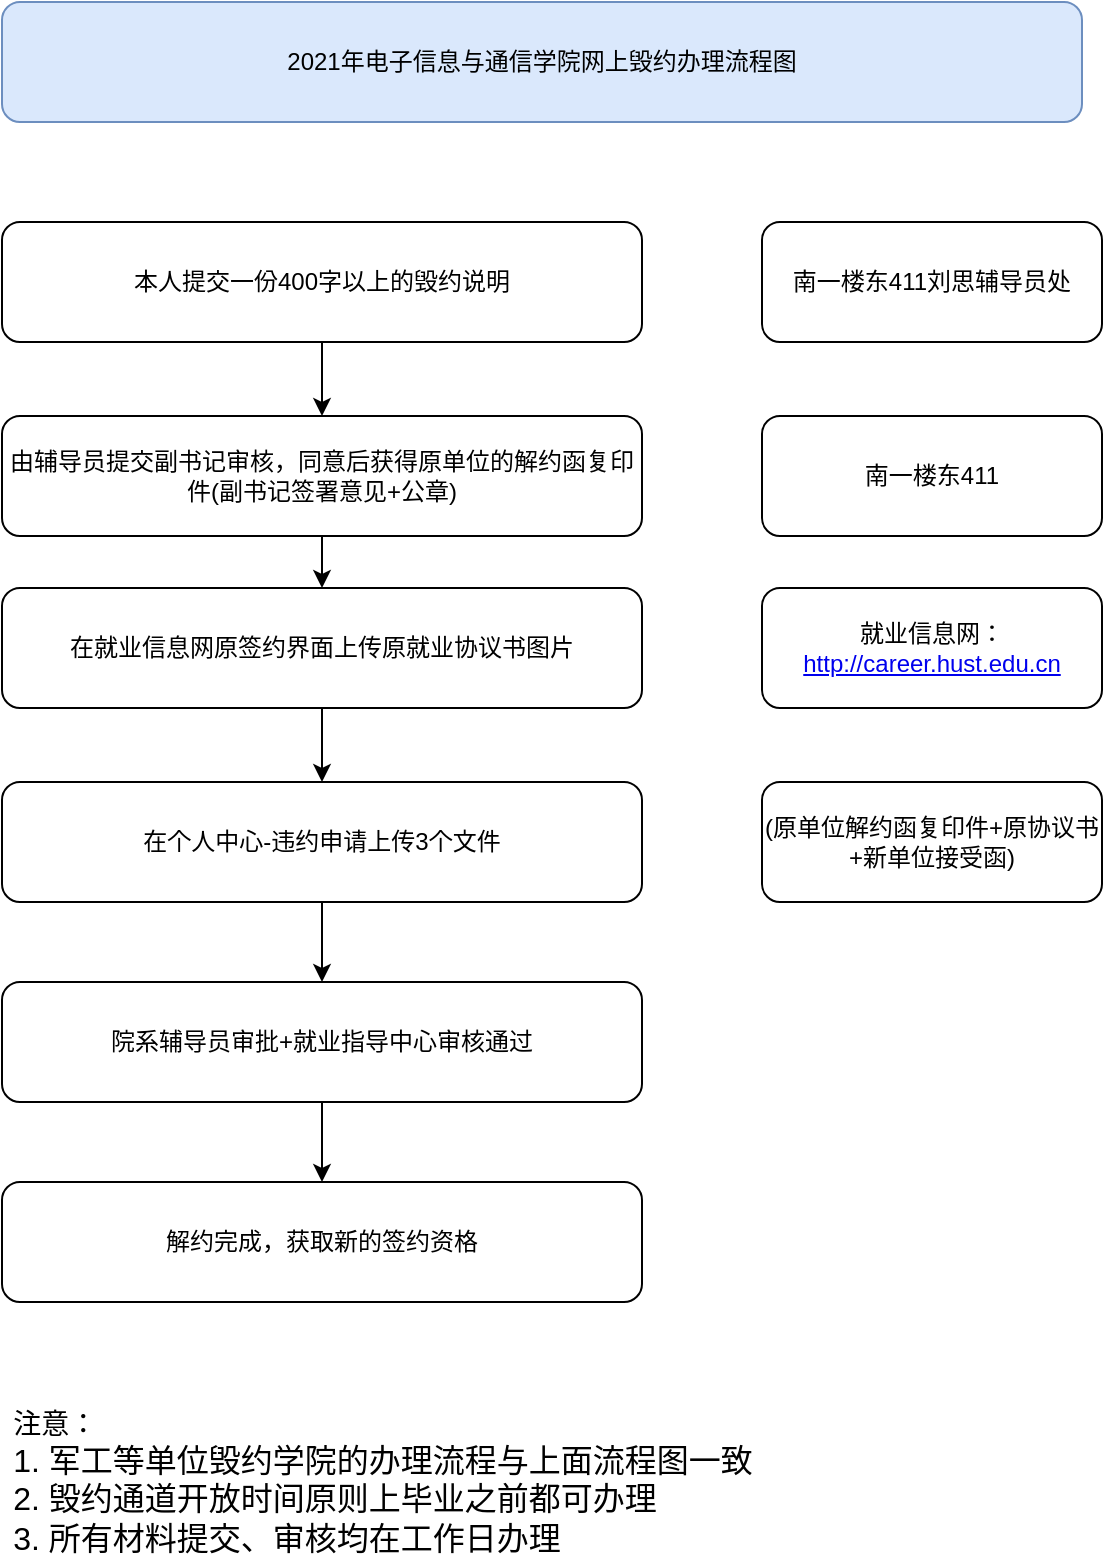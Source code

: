 <mxfile version="14.1.8" type="github">
  <diagram id="FTcakZhrtYrVJjoPwRLY" name="Page-1">
    <mxGraphModel dx="3627" dy="1026" grid="1" gridSize="10" guides="1" tooltips="1" connect="1" arrows="1" fold="1" page="1" pageScale="1" pageWidth="827" pageHeight="1169" math="0" shadow="0">
      <root>
        <mxCell id="0" />
        <mxCell id="1" parent="0" />
        <mxCell id="_leq9RoZB2ALMT0C9DXV-1" value="2021年电子信息与通信学院网上毁约办理流程图" style="rounded=1;whiteSpace=wrap;html=1;fillColor=#dae8fc;strokeColor=#6c8ebf;" parent="1" vertex="1">
          <mxGeometry x="-1530" y="170" width="540" height="60" as="geometry" />
        </mxCell>
        <mxCell id="_leq9RoZB2ALMT0C9DXV-2" style="edgeStyle=orthogonalEdgeStyle;rounded=0;orthogonalLoop=1;jettySize=auto;html=1;exitX=0.5;exitY=1;exitDx=0;exitDy=0;entryX=0.5;entryY=0;entryDx=0;entryDy=0;" parent="1" source="_leq9RoZB2ALMT0C9DXV-3" target="_leq9RoZB2ALMT0C9DXV-12" edge="1">
          <mxGeometry relative="1" as="geometry" />
        </mxCell>
        <mxCell id="_leq9RoZB2ALMT0C9DXV-3" value="本人提交一份400字以上的毁约说明" style="rounded=1;whiteSpace=wrap;html=1;" parent="1" vertex="1">
          <mxGeometry x="-1530" y="280" width="320" height="60" as="geometry" />
        </mxCell>
        <mxCell id="_leq9RoZB2ALMT0C9DXV-4" style="edgeStyle=orthogonalEdgeStyle;rounded=0;orthogonalLoop=1;jettySize=auto;html=1;exitX=0.5;exitY=1;exitDx=0;exitDy=0;" parent="1" source="_leq9RoZB2ALMT0C9DXV-5" target="_leq9RoZB2ALMT0C9DXV-7" edge="1">
          <mxGeometry relative="1" as="geometry" />
        </mxCell>
        <mxCell id="_leq9RoZB2ALMT0C9DXV-5" value="在就业信息网原签约界面上传原就业协议书图片" style="rounded=1;whiteSpace=wrap;html=1;" parent="1" vertex="1">
          <mxGeometry x="-1530" y="463" width="320" height="60" as="geometry" />
        </mxCell>
        <mxCell id="_leq9RoZB2ALMT0C9DXV-6" style="edgeStyle=orthogonalEdgeStyle;rounded=0;orthogonalLoop=1;jettySize=auto;html=1;exitX=0.5;exitY=1;exitDx=0;exitDy=0;" parent="1" source="_leq9RoZB2ALMT0C9DXV-7" target="_leq9RoZB2ALMT0C9DXV-9" edge="1">
          <mxGeometry relative="1" as="geometry" />
        </mxCell>
        <mxCell id="_leq9RoZB2ALMT0C9DXV-7" value="在个人中心-违约申请上传3个文件" style="rounded=1;whiteSpace=wrap;html=1;" parent="1" vertex="1">
          <mxGeometry x="-1530" y="560" width="320" height="60" as="geometry" />
        </mxCell>
        <mxCell id="_leq9RoZB2ALMT0C9DXV-8" style="edgeStyle=orthogonalEdgeStyle;rounded=0;orthogonalLoop=1;jettySize=auto;html=1;exitX=0.5;exitY=1;exitDx=0;exitDy=0;entryX=0.5;entryY=0;entryDx=0;entryDy=0;" parent="1" source="_leq9RoZB2ALMT0C9DXV-9" target="_leq9RoZB2ALMT0C9DXV-10" edge="1">
          <mxGeometry relative="1" as="geometry" />
        </mxCell>
        <mxCell id="_leq9RoZB2ALMT0C9DXV-9" value="院系辅导员审批+就业指导中心审核通过" style="rounded=1;whiteSpace=wrap;html=1;" parent="1" vertex="1">
          <mxGeometry x="-1530" y="660" width="320" height="60" as="geometry" />
        </mxCell>
        <mxCell id="_leq9RoZB2ALMT0C9DXV-10" value="解约完成，获取新的签约资格" style="rounded=1;whiteSpace=wrap;html=1;" parent="1" vertex="1">
          <mxGeometry x="-1530" y="760" width="320" height="60" as="geometry" />
        </mxCell>
        <mxCell id="_leq9RoZB2ALMT0C9DXV-11" style="edgeStyle=orthogonalEdgeStyle;rounded=0;orthogonalLoop=1;jettySize=auto;html=1;exitX=0.5;exitY=1;exitDx=0;exitDy=0;entryX=0.5;entryY=0;entryDx=0;entryDy=0;" parent="1" source="_leq9RoZB2ALMT0C9DXV-12" target="_leq9RoZB2ALMT0C9DXV-5" edge="1">
          <mxGeometry relative="1" as="geometry" />
        </mxCell>
        <mxCell id="_leq9RoZB2ALMT0C9DXV-12" value="由辅导员提交副书记审核，同意后获得原单位的解约函复印件(副书记签署意见+公章)" style="rounded=1;whiteSpace=wrap;html=1;" parent="1" vertex="1">
          <mxGeometry x="-1530" y="377" width="320" height="60" as="geometry" />
        </mxCell>
        <mxCell id="_leq9RoZB2ALMT0C9DXV-13" value="南一楼东411刘思辅导员处" style="rounded=1;whiteSpace=wrap;html=1;" parent="1" vertex="1">
          <mxGeometry x="-1150" y="280" width="170" height="60" as="geometry" />
        </mxCell>
        <mxCell id="_leq9RoZB2ALMT0C9DXV-14" value="南一楼东411" style="rounded=1;whiteSpace=wrap;html=1;" parent="1" vertex="1">
          <mxGeometry x="-1150" y="377" width="170" height="60" as="geometry" />
        </mxCell>
        <mxCell id="_leq9RoZB2ALMT0C9DXV-15" value="就业信息网：&lt;a href=&quot;http://career.hust.edu.cn/&quot;&gt;http://career.hust.edu.cn&lt;/a&gt;" style="rounded=1;whiteSpace=wrap;html=1;" parent="1" vertex="1">
          <mxGeometry x="-1150" y="463" width="170" height="60" as="geometry" />
        </mxCell>
        <mxCell id="_leq9RoZB2ALMT0C9DXV-16" value="&lt;span style=&quot;font-family: &amp;#34;helvetica&amp;#34;&quot;&gt;(原单位解约函复印件+原协议书+新单位接受函)&lt;/span&gt;" style="rounded=1;whiteSpace=wrap;html=1;" parent="1" vertex="1">
          <mxGeometry x="-1150" y="560" width="170" height="60" as="geometry" />
        </mxCell>
        <mxCell id="_leq9RoZB2ALMT0C9DXV-17" value="&lt;div style=&quot;text-align: left&quot;&gt;&lt;span&gt;&lt;font style=&quot;font-size: 14px&quot;&gt;注意：&lt;/font&gt;&lt;/span&gt;&lt;/div&gt;&lt;div style=&quot;text-align: left&quot;&gt;&lt;span&gt;&lt;font size=&quot;3&quot;&gt;1. 军工等单位毁约学院的办理流程与上面流程图一致&lt;/font&gt;&lt;/span&gt;&lt;/div&gt;&lt;div style=&quot;text-align: left&quot;&gt;&lt;span&gt;&lt;font size=&quot;3&quot;&gt;2. 毁约通道开放时间原则上毕业之前都可办理&lt;/font&gt;&lt;/span&gt;&lt;/div&gt;&lt;div style=&quot;text-align: left&quot;&gt;&lt;span&gt;&lt;font size=&quot;3&quot;&gt;3. 所有材料提交、审核均在工作日办理&lt;/font&gt;&lt;/span&gt;&lt;/div&gt;" style="text;html=1;align=center;verticalAlign=middle;resizable=0;points=[];autosize=1;" parent="1" vertex="1">
          <mxGeometry x="-1530" y="880" width="380" height="60" as="geometry" />
        </mxCell>
      </root>
    </mxGraphModel>
  </diagram>
</mxfile>
